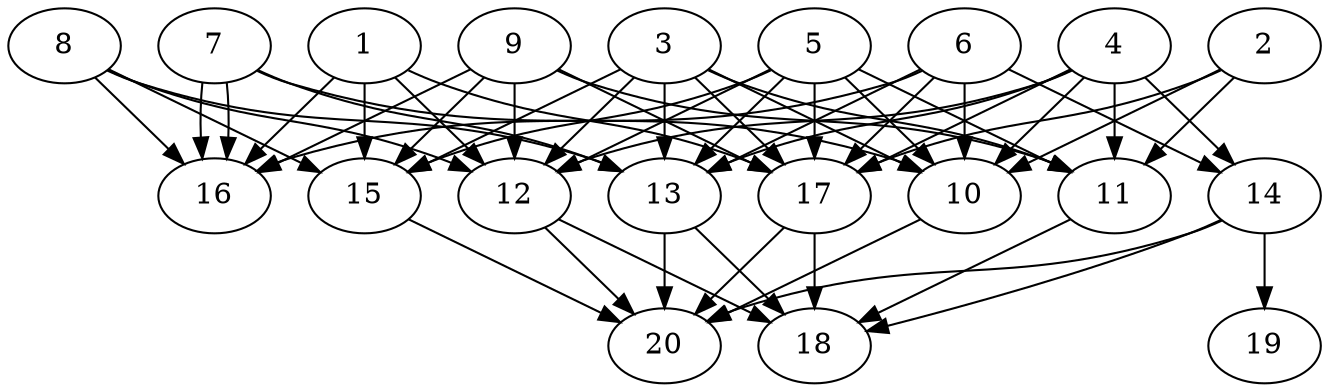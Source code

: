 // DAG automatically generated by daggen at Tue Jul 23 14:34:08 2019
// ./daggen --dot -n 20 --ccr 0.3 --fat 0.7 --regular 0.5 --density 0.8 --mindata 5242880 --maxdata 52428800 
digraph G {
  1 [size="146715307", alpha="0.19", expect_size="44014592"] 
  1 -> 12 [size ="44014592"]
  1 -> 15 [size ="44014592"]
  1 -> 16 [size ="44014592"]
  1 -> 17 [size ="44014592"]
  2 [size="104062293", alpha="0.11", expect_size="31218688"] 
  2 -> 10 [size ="31218688"]
  2 -> 11 [size ="31218688"]
  2 -> 17 [size ="31218688"]
  3 [size="131181227", alpha="0.12", expect_size="39354368"] 
  3 -> 10 [size ="39354368"]
  3 -> 11 [size ="39354368"]
  3 -> 12 [size ="39354368"]
  3 -> 13 [size ="39354368"]
  3 -> 15 [size ="39354368"]
  3 -> 17 [size ="39354368"]
  4 [size="24654507", alpha="0.10", expect_size="7396352"] 
  4 -> 10 [size ="7396352"]
  4 -> 11 [size ="7396352"]
  4 -> 12 [size ="7396352"]
  4 -> 13 [size ="7396352"]
  4 -> 14 [size ="7396352"]
  4 -> 17 [size ="7396352"]
  5 [size="146589013", alpha="0.16", expect_size="43976704"] 
  5 -> 10 [size ="43976704"]
  5 -> 11 [size ="43976704"]
  5 -> 12 [size ="43976704"]
  5 -> 13 [size ="43976704"]
  5 -> 15 [size ="43976704"]
  5 -> 17 [size ="43976704"]
  6 [size="60665173", alpha="0.02", expect_size="18199552"] 
  6 -> 10 [size ="18199552"]
  6 -> 13 [size ="18199552"]
  6 -> 14 [size ="18199552"]
  6 -> 16 [size ="18199552"]
  6 -> 17 [size ="18199552"]
  7 [size="37952853", alpha="0.09", expect_size="11385856"] 
  7 -> 10 [size ="11385856"]
  7 -> 13 [size ="11385856"]
  7 -> 16 [size ="11385856"]
  7 -> 16 [size ="11385856"]
  8 [size="72529920", alpha="0.18", expect_size="21758976"] 
  8 -> 12 [size ="21758976"]
  8 -> 13 [size ="21758976"]
  8 -> 15 [size ="21758976"]
  8 -> 16 [size ="21758976"]
  9 [size="124327253", alpha="0.18", expect_size="37298176"] 
  9 -> 11 [size ="37298176"]
  9 -> 12 [size ="37298176"]
  9 -> 15 [size ="37298176"]
  9 -> 16 [size ="37298176"]
  9 -> 17 [size ="37298176"]
  10 [size="45595307", alpha="0.10", expect_size="13678592"] 
  10 -> 20 [size ="13678592"]
  11 [size="107704320", alpha="0.18", expect_size="32311296"] 
  11 -> 18 [size ="32311296"]
  12 [size="103188480", alpha="0.05", expect_size="30956544"] 
  12 -> 18 [size ="30956544"]
  12 -> 20 [size ="30956544"]
  13 [size="34973013", alpha="0.03", expect_size="10491904"] 
  13 -> 18 [size ="10491904"]
  13 -> 20 [size ="10491904"]
  14 [size="128225280", alpha="0.03", expect_size="38467584"] 
  14 -> 18 [size ="38467584"]
  14 -> 19 [size ="38467584"]
  14 -> 20 [size ="38467584"]
  15 [size="46103893", alpha="0.06", expect_size="13831168"] 
  15 -> 20 [size ="13831168"]
  16 [size="18309120", alpha="0.15", expect_size="5492736"] 
  17 [size="30194347", alpha="0.17", expect_size="9058304"] 
  17 -> 18 [size ="9058304"]
  17 -> 20 [size ="9058304"]
  18 [size="98717013", alpha="0.07", expect_size="29615104"] 
  19 [size="79998293", alpha="0.05", expect_size="23999488"] 
  20 [size="64672427", alpha="0.16", expect_size="19401728"] 
}
